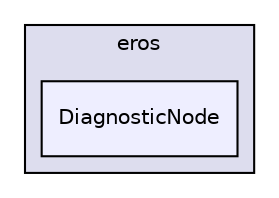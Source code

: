 digraph "/Users/runner/work/eROS/eROS/include/eros/DiagnosticNode" {
  compound=true
  node [ fontsize="10", fontname="Helvetica"];
  edge [ labelfontsize="10", labelfontname="Helvetica"];
  subgraph clusterdir_51c9ec86b365bf851debf00262ff713e {
    graph [ bgcolor="#ddddee", pencolor="black", label="eros" fontname="Helvetica", fontsize="10", URL="dir_51c9ec86b365bf851debf00262ff713e.html"]
  dir_0e4a92a4566d0f00bf52b2476271cbeb [shape=box, label="DiagnosticNode", style="filled", fillcolor="#eeeeff", pencolor="black", URL="dir_0e4a92a4566d0f00bf52b2476271cbeb.html"];
  }
}
